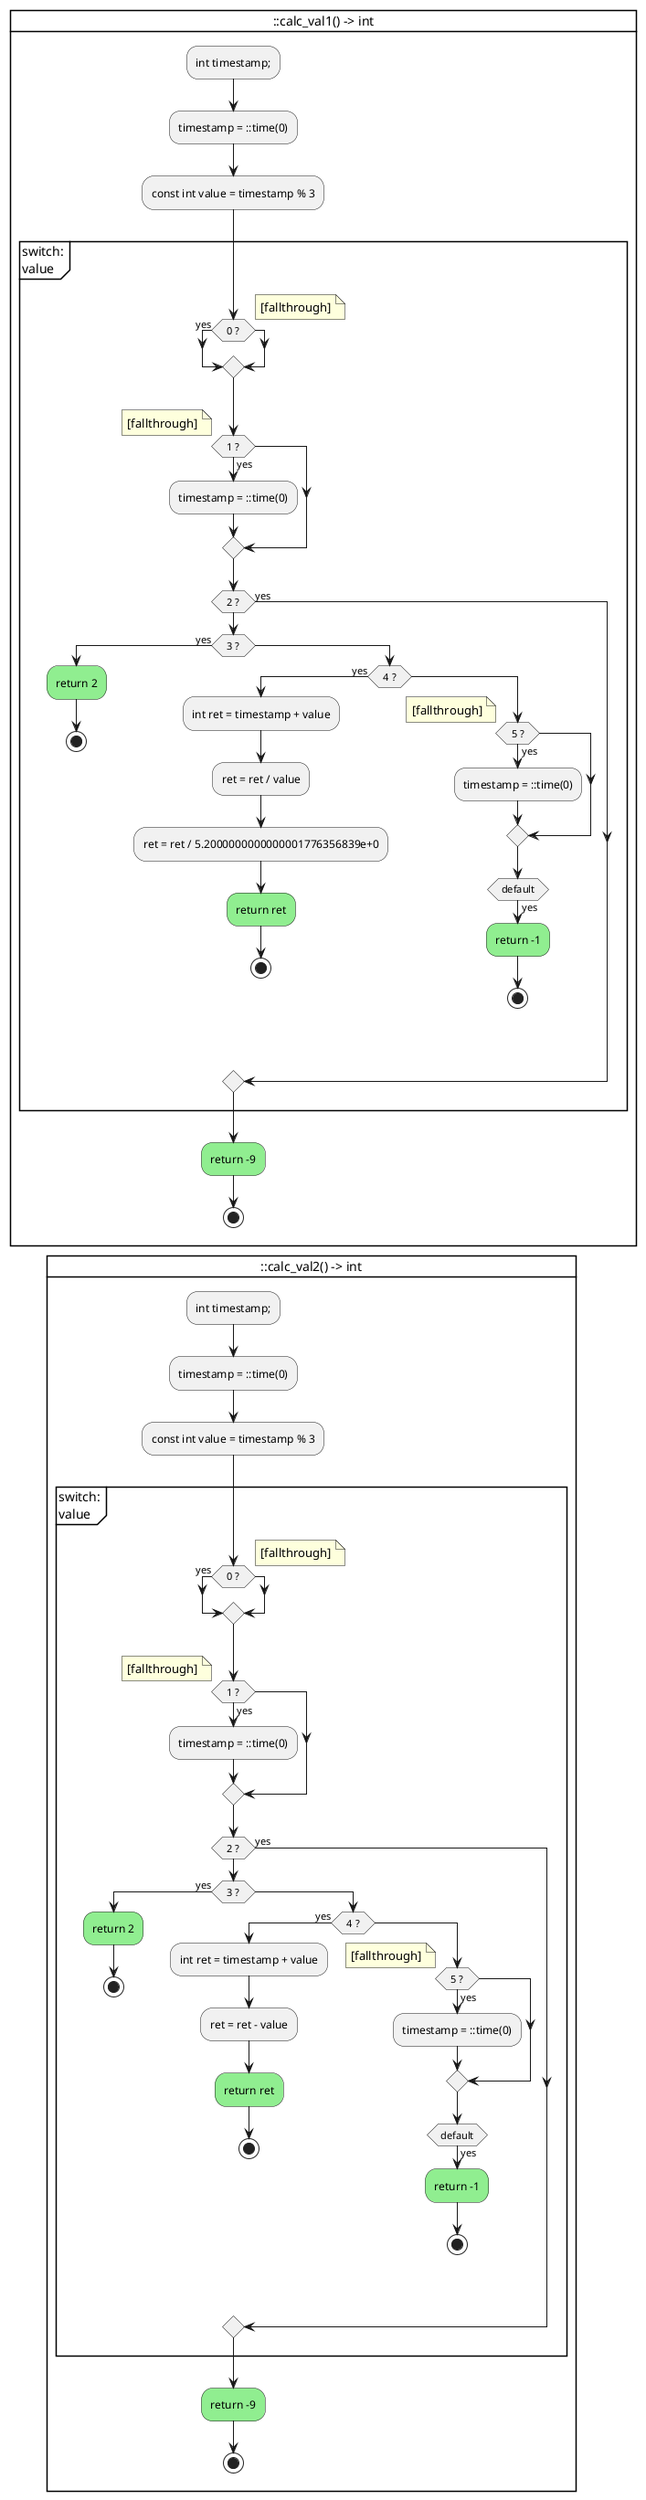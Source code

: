 @startuml

card "::calc_val1() -> int" {
    :int timestamp;;
    :timestamp = ::time(0);
    :const int value = timestamp % 3;

partition "switch:\nvalue" {
    ' case: 0 fallthrough: True
    if ( 0 ? ) then (yes)
    endif
    note right: [fallthrough]
    ' case: 1 fallthrough: True
    if ( 1 ? ) then (yes)
        :timestamp = ::time(0);
    endif
    note right: [fallthrough]
    ' case: 2 fallthrough: False
    if ( 2 ? ) then (yes)
    else
        ' case: 3 fallthrough: False
        if ( 3 ? ) then (yes)
            #lightgreen:return 2;
            stop
        else
            ' case: 4 fallthrough: False
            if ( 4 ? ) then (yes)
                :int ret = timestamp + value;
                :ret = ret / value;
                :ret = ret / 5.2000000000000001776356839e+0;
                #lightgreen:return ret;
                stop
            else
                ' case: 5 fallthrough: True
                if ( 5 ? ) then (yes)
                    :timestamp = ::time(0);
                endif
                note right: [fallthrough]
                ' case: None fallthrough: False
                if ( default ) then (yes)
                    #lightgreen:return -1;
                    stop
                else
                    -[hidden]->
                endif
            endif
        endif
    endif
}
    #lightgreen:return -9;
    stop
    -[hidden]->
}

card "::calc_val2() -> int" {
    :int timestamp;;
    :timestamp = ::time(0);
    :const int value = timestamp % 3;

partition "switch:\nvalue" {
    ' case: 0 fallthrough: True
    if ( 0 ? ) then (yes)
    endif
    note right: [fallthrough]
    ' case: 1 fallthrough: True
    if ( 1 ? ) then (yes)
        :timestamp = ::time(0);
    endif
    note right: [fallthrough]
    ' case: None fallthrough: False
    ' case: 2 fallthrough: False
    if ( 2 ? ) then (yes)
    else
        ' case: 3 fallthrough: False
        if ( 3 ? ) then (yes)
            #lightgreen:return 2;
            stop
        else
            ' case: 4 fallthrough: False
            if ( 4 ? ) then (yes)
                :int ret = timestamp + value;
                :ret = ret - value;
                #lightgreen:return ret;
                stop
            else
                ' case: 5 fallthrough: True
                if ( 5 ? ) then (yes)
                    :timestamp = ::time(0);
                endif
                note right: [fallthrough]
                if ( default ) then (yes)
                    #lightgreen:return -1;
                    stop
                else
                    -[hidden]->
                endif
            endif
        endif
    endif
}
    #lightgreen:return -9;
    stop
    -[hidden]->
}


@enduml
